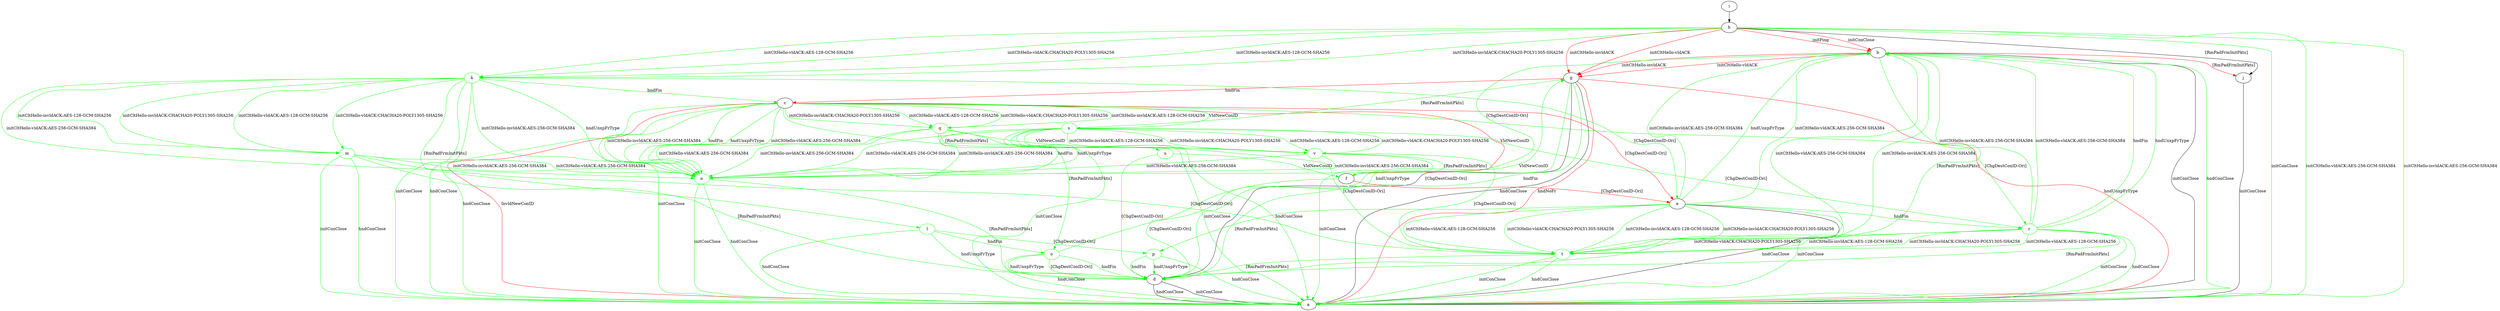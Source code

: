 digraph "" {
	b -> a	[key=0,
		label="initConClose "];
	b -> a	[key=1,
		color=green,
		label="hndConClose "];
	b -> d	[key=0,
		color=green,
		label="[RmPadFrmInitPkts] "];
	b -> g	[key=0,
		color=red,
		label="initCltHello-vldACK "];
	b -> g	[key=1,
		color=red,
		label="initCltHello-invldACK "];
	b -> j	[key=0,
		color=red,
		label="[RmPadFrmInitPkts] "];
	c -> a	[key=0,
		color=green,
		label="initConClose "];
	c -> a	[key=1,
		color=green,
		label="hndConClose "];
	c -> a	[key=2,
		color=red,
		label="InvldNewConID "];
	c -> e	[key=0,
		color=red,
		label="[ChgDestConID-Ori] "];
	c -> f	[key=0,
		color=red,
		label="VldNewConID "];
	n	[color=green];
	c -> n	[key=0,
		color=green,
		label="initCltHello-vldACK:AES-256-GCM-SHA384 "];
	c -> n	[key=1,
		color=green,
		label="initCltHello-invldACK:AES-256-GCM-SHA384 "];
	c -> n	[key=2,
		color=green,
		label="hndFin "];
	c -> n	[key=3,
		color=green,
		label="hndUnxpFrType "];
	o	[color=green];
	c -> o	[key=0,
		color=green,
		label="[RmPadFrmInitPkts] "];
	q	[color=green];
	c -> q	[key=0,
		color=green,
		label="initCltHello-vldACK:AES-128-GCM-SHA256 "];
	c -> q	[key=1,
		color=green,
		label="initCltHello-vldACK:CHACHA20-POLY1305-SHA256 "];
	c -> q	[key=2,
		color=green,
		label="initCltHello-invldACK:AES-128-GCM-SHA256 "];
	c -> q	[key=3,
		color=green,
		label="initCltHello-invldACK:CHACHA20-POLY1305-SHA256 "];
	r	[color=green];
	c -> r	[key=0,
		color=green,
		label="[ChgDestConID-Ori] "];
	s	[color=green];
	c -> s	[key=0,
		color=green,
		label="VldNewConID "];
	d -> a	[key=0,
		label="initConClose "];
	d -> a	[key=1,
		label="hndConClose "];
	e -> a	[key=0,
		label="hndConClose "];
	e -> a	[key=1,
		color=green,
		label="initConClose "];
	e -> b	[key=0,
		color=green,
		label="initCltHello-vldACK:AES-256-GCM-SHA384 "];
	e -> b	[key=1,
		color=green,
		label="initCltHello-invldACK:AES-256-GCM-SHA384 "];
	e -> b	[key=2,
		color=green,
		label="hndUnxpFrType "];
	p	[color=green];
	e -> p	[key=0,
		color=green,
		label="[RmPadFrmInitPkts] "];
	e -> r	[key=0,
		color=green,
		label="hndFin "];
	t	[color=green];
	e -> t	[key=0,
		color=green,
		label="initCltHello-vldACK:AES-128-GCM-SHA256 "];
	e -> t	[key=1,
		color=green,
		label="initCltHello-vldACK:CHACHA20-POLY1305-SHA256 "];
	e -> t	[key=2,
		color=green,
		label="initCltHello-invldACK:AES-128-GCM-SHA256 "];
	e -> t	[key=3,
		color=green,
		label="initCltHello-invldACK:CHACHA20-POLY1305-SHA256 "];
	f -> d	[key=0,
		color=green,
		label="[ChgDestConID-Ori] "];
	f -> e	[key=0,
		color=red,
		label="[ChgDestConID-Ori] "];
	g -> a	[key=0,
		label="hndConClose "];
	g -> a	[key=1,
		color=red,
		label="hndNoFr "];
	g -> a	[key=2,
		color=red,
		label="hndUnxpFrType "];
	g -> c	[key=0,
		color=red,
		label="hndFin "];
	g -> d	[key=0,
		label="[ChgDestConID-Ori] "];
	g -> d	[key=1,
		color=green,
		label="hndFin "];
	g -> d	[key=2,
		color=green,
		label="hndUnxpFrType "];
	h -> a	[key=0,
		color=green,
		label="initConClose "];
	h -> a	[key=1,
		color=green,
		label="initCltHello-vldACK:AES-256-GCM-SHA384 "];
	h -> a	[key=2,
		color=green,
		label="initCltHello-invldACK:AES-256-GCM-SHA384 "];
	h -> b	[key=0,
		color=red,
		label="initPing "];
	h -> b	[key=1,
		color=red,
		label="initConClose "];
	h -> g	[key=0,
		color=red,
		label="initCltHello-vldACK "];
	h -> g	[key=1,
		color=red,
		label="initCltHello-invldACK "];
	h -> j	[key=0,
		label="[RmPadFrmInitPkts] "];
	k	[color=green];
	h -> k	[key=0,
		color=green,
		label="initCltHello-vldACK:AES-128-GCM-SHA256 "];
	h -> k	[key=1,
		color=green,
		label="initCltHello-vldACK:CHACHA20-POLY1305-SHA256 "];
	h -> k	[key=2,
		color=green,
		label="initCltHello-invldACK:AES-128-GCM-SHA256 "];
	h -> k	[key=3,
		color=green,
		label="initCltHello-invldACK:CHACHA20-POLY1305-SHA256 "];
	i -> h	[key=0];
	j -> a	[key=0,
		label="initConClose "];
	k -> a	[key=0,
		color=green,
		label="initConClose "];
	k -> a	[key=1,
		color=green,
		label="hndConClose "];
	k -> c	[key=0,
		color=green,
		label="hndFin "];
	k -> e	[key=0,
		color=green,
		label="[ChgDestConID-Ori] "];
	l	[color=green];
	k -> l	[key=0,
		color=green,
		label="[RmPadFrmInitPkts] "];
	m	[color=green];
	k -> m	[key=0,
		color=green,
		label="initCltHello-vldACK:AES-128-GCM-SHA256 "];
	k -> m	[key=1,
		color=green,
		label="initCltHello-vldACK:CHACHA20-POLY1305-SHA256 "];
	k -> m	[key=2,
		color=green,
		label="initCltHello-invldACK:AES-128-GCM-SHA256 "];
	k -> m	[key=3,
		color=green,
		label="initCltHello-invldACK:CHACHA20-POLY1305-SHA256 "];
	k -> n	[key=0,
		color=green,
		label="initCltHello-vldACK:AES-256-GCM-SHA384 "];
	k -> n	[key=1,
		color=green,
		label="initCltHello-invldACK:AES-256-GCM-SHA384 "];
	k -> n	[key=2,
		color=green,
		label="hndUnxpFrType "];
	l -> a	[key=0,
		color=green,
		label="hndConClose "];
	l -> d	[key=0,
		color=green,
		label="hndUnxpFrType "];
	l -> o	[key=0,
		color=green,
		label="hndFin "];
	l -> p	[key=0,
		color=green,
		label="[ChgDestConID-Ori] "];
	m -> a	[key=0,
		color=green,
		label="initConClose "];
	m -> a	[key=1,
		color=green,
		label="hndConClose "];
	m -> d	[key=0,
		color=green,
		label="[RmPadFrmInitPkts] "];
	m -> n	[key=0,
		color=green,
		label="initCltHello-vldACK:AES-256-GCM-SHA384 "];
	m -> n	[key=1,
		color=green,
		label="initCltHello-invldACK:AES-256-GCM-SHA384 "];
	m -> t	[key=0,
		color=green,
		label="[ChgDestConID-Ori] "];
	n -> a	[key=0,
		color=green,
		label="initConClose "];
	n -> a	[key=1,
		color=green,
		label="hndConClose "];
	n -> b	[key=0,
		color=green,
		label="[ChgDestConID-Ori] "];
	n -> d	[key=0,
		color=green,
		label="[RmPadFrmInitPkts] "];
	o -> a	[key=0,
		color=green,
		label="hndConClose "];
	o -> d	[key=0,
		color=green,
		label="hndFin "];
	o -> d	[key=1,
		color=green,
		label="hndUnxpFrType "];
	o -> d	[key=2,
		color=green,
		label="[ChgDestConID-Ori] "];
	o -> g	[key=0,
		color=green,
		label="VldNewConID "];
	p -> a	[key=0,
		color=green,
		label="hndConClose "];
	p -> d	[key=0,
		color=green,
		label="hndFin "];
	p -> d	[key=1,
		color=green,
		label="hndUnxpFrType "];
	q -> a	[key=0,
		color=green,
		label="initConClose "];
	q -> n	[key=0,
		color=green,
		label="initCltHello-vldACK:AES-256-GCM-SHA384 "];
	q -> n	[key=1,
		color=green,
		label="initCltHello-invldACK:AES-256-GCM-SHA384 "];
	q -> t	[key=0,
		color=green,
		label="[ChgDestConID-Ori] "];
	u	[color=green];
	q -> u	[key=0,
		color=green,
		label="[RmPadFrmInitPkts] "];
	v	[color=green];
	q -> v	[key=0,
		color=green,
		label="VldNewConID "];
	r -> a	[key=0,
		color=green,
		label="initConClose "];
	r -> a	[key=1,
		color=green,
		label="hndConClose "];
	r -> b	[key=0,
		color=green,
		label="initCltHello-vldACK:AES-256-GCM-SHA384 "];
	r -> b	[key=1,
		color=green,
		label="initCltHello-invldACK:AES-256-GCM-SHA384 "];
	r -> b	[key=2,
		color=green,
		label="hndFin "];
	r -> b	[key=3,
		color=green,
		label="hndUnxpFrType "];
	r -> d	[key=0,
		color=green,
		label="[RmPadFrmInitPkts] "];
	r -> t	[key=0,
		color=green,
		label="initCltHello-vldACK:AES-128-GCM-SHA256 "];
	r -> t	[key=1,
		color=green,
		label="initCltHello-vldACK:CHACHA20-POLY1305-SHA256 "];
	r -> t	[key=2,
		color=green,
		label="initCltHello-invldACK:AES-128-GCM-SHA256 "];
	r -> t	[key=3,
		color=green,
		label="initCltHello-invldACK:CHACHA20-POLY1305-SHA256 "];
	s -> a	[key=0,
		color=green,
		label="initConClose "];
	s -> a	[key=1,
		color=green,
		label="hndConClose "];
	s -> g	[key=0,
		color=green,
		label="[RmPadFrmInitPkts] "];
	s -> n	[key=0,
		color=green,
		label="initCltHello-vldACK:AES-256-GCM-SHA384 "];
	s -> n	[key=1,
		color=green,
		label="initCltHello-invldACK:AES-256-GCM-SHA384 "];
	s -> n	[key=2,
		color=green,
		label="hndFin "];
	s -> n	[key=3,
		color=green,
		label="hndUnxpFrType "];
	s -> r	[key=0,
		color=green,
		label="[ChgDestConID-Ori] "];
	s -> v	[key=0,
		color=green,
		label="initCltHello-vldACK:AES-128-GCM-SHA256 "];
	s -> v	[key=1,
		color=green,
		label="initCltHello-vldACK:CHACHA20-POLY1305-SHA256 "];
	s -> v	[key=2,
		color=green,
		label="initCltHello-invldACK:AES-128-GCM-SHA256 "];
	s -> v	[key=3,
		color=green,
		label="initCltHello-invldACK:CHACHA20-POLY1305-SHA256 "];
	t -> a	[key=0,
		color=green,
		label="initConClose "];
	t -> a	[key=1,
		color=green,
		label="hndConClose "];
	t -> b	[key=0,
		color=green,
		label="initCltHello-vldACK:AES-256-GCM-SHA384 "];
	t -> b	[key=1,
		color=green,
		label="initCltHello-invldACK:AES-256-GCM-SHA384 "];
	t -> d	[key=0,
		color=green,
		label="[RmPadFrmInitPkts] "];
	u -> d	[key=0,
		color=green,
		label="[ChgDestConID-Ori] "];
	u -> f	[key=0,
		color=green,
		label="VldNewConID "];
	v -> a	[key=0,
		color=green,
		label="initConClose "];
	v -> f	[key=0,
		color=green,
		label="[RmPadFrmInitPkts] "];
	v -> n	[key=0,
		color=green,
		label="initCltHello-vldACK:AES-256-GCM-SHA384 "];
	v -> n	[key=1,
		color=green,
		label="initCltHello-invldACK:AES-256-GCM-SHA384 "];
	v -> t	[key=0,
		color=green,
		label="[ChgDestConID-Ori] "];
}
